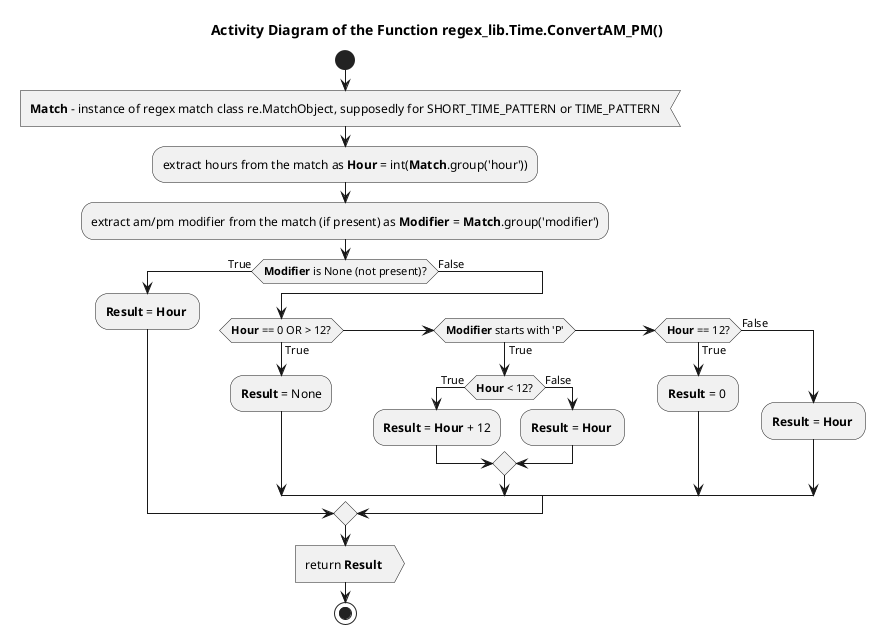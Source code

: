 @startuml time_convertam_pm

title Activity Diagram of the Function regex_lib.Time.ConvertAM_PM()

start

:<b>Match</b> - instance of regex match class re.MatchObject, supposedly for SHORT_TIME_PATTERN or TIME_PATTERN<

:extract hours from the match as <b>Hour</b> = int(<b>Match</b>.group('hour'));

:extract am/pm modifier from the match (if present) as <b>Modifier</b> = <b>Match</b>.group('modifier');

if (<b>Modifier</b> is None (not present)?) then (True)
    :<b>Result</b> = <b>Hour</b> ;
else (False)
    if (<b>Hour</b> == 0 OR > 12?) then (True)
        :<b>Result</b> = None;
    elseif (<b>Modifier</b> starts with 'P') then (True)
        if (<b>Hour</b> < 12?) then (True)
            :<b>Result</b> = <b>Hour</b> + 12;
        else (False)
            :<b>Result</b> = <b>Hour</b> ;
        endif
    elseif (<b>Hour</b> == 12?) then (True)
        :<b>Result</b> = 0 ;
    else (False)
        :<b>Result</b> = <b>Hour</b> ;
    endif
endif

:return <b>Result</b> >

stop

@enduml
